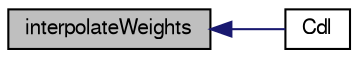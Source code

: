 digraph "interpolateWeights"
{
  bgcolor="transparent";
  edge [fontname="FreeSans",fontsize="10",labelfontname="FreeSans",labelfontsize="10"];
  node [fontname="FreeSans",fontsize="10",shape=record];
  rankdir="LR";
  Node1 [label="interpolateWeights",height=0.2,width=0.4,color="black", fillcolor="grey75", style="filled" fontcolor="black"];
  Node1 -> Node2 [dir="back",color="midnightblue",fontsize="10",style="solid",fontname="FreeSans"];
  Node2 [label="Cdl",height=0.2,width=0.4,color="black",URL="$a01341.html#abda65fcf9dff4eccf2092ff2eedc1944",tooltip="Return the Cd and Cl for a given angle-of-attack. "];
}
